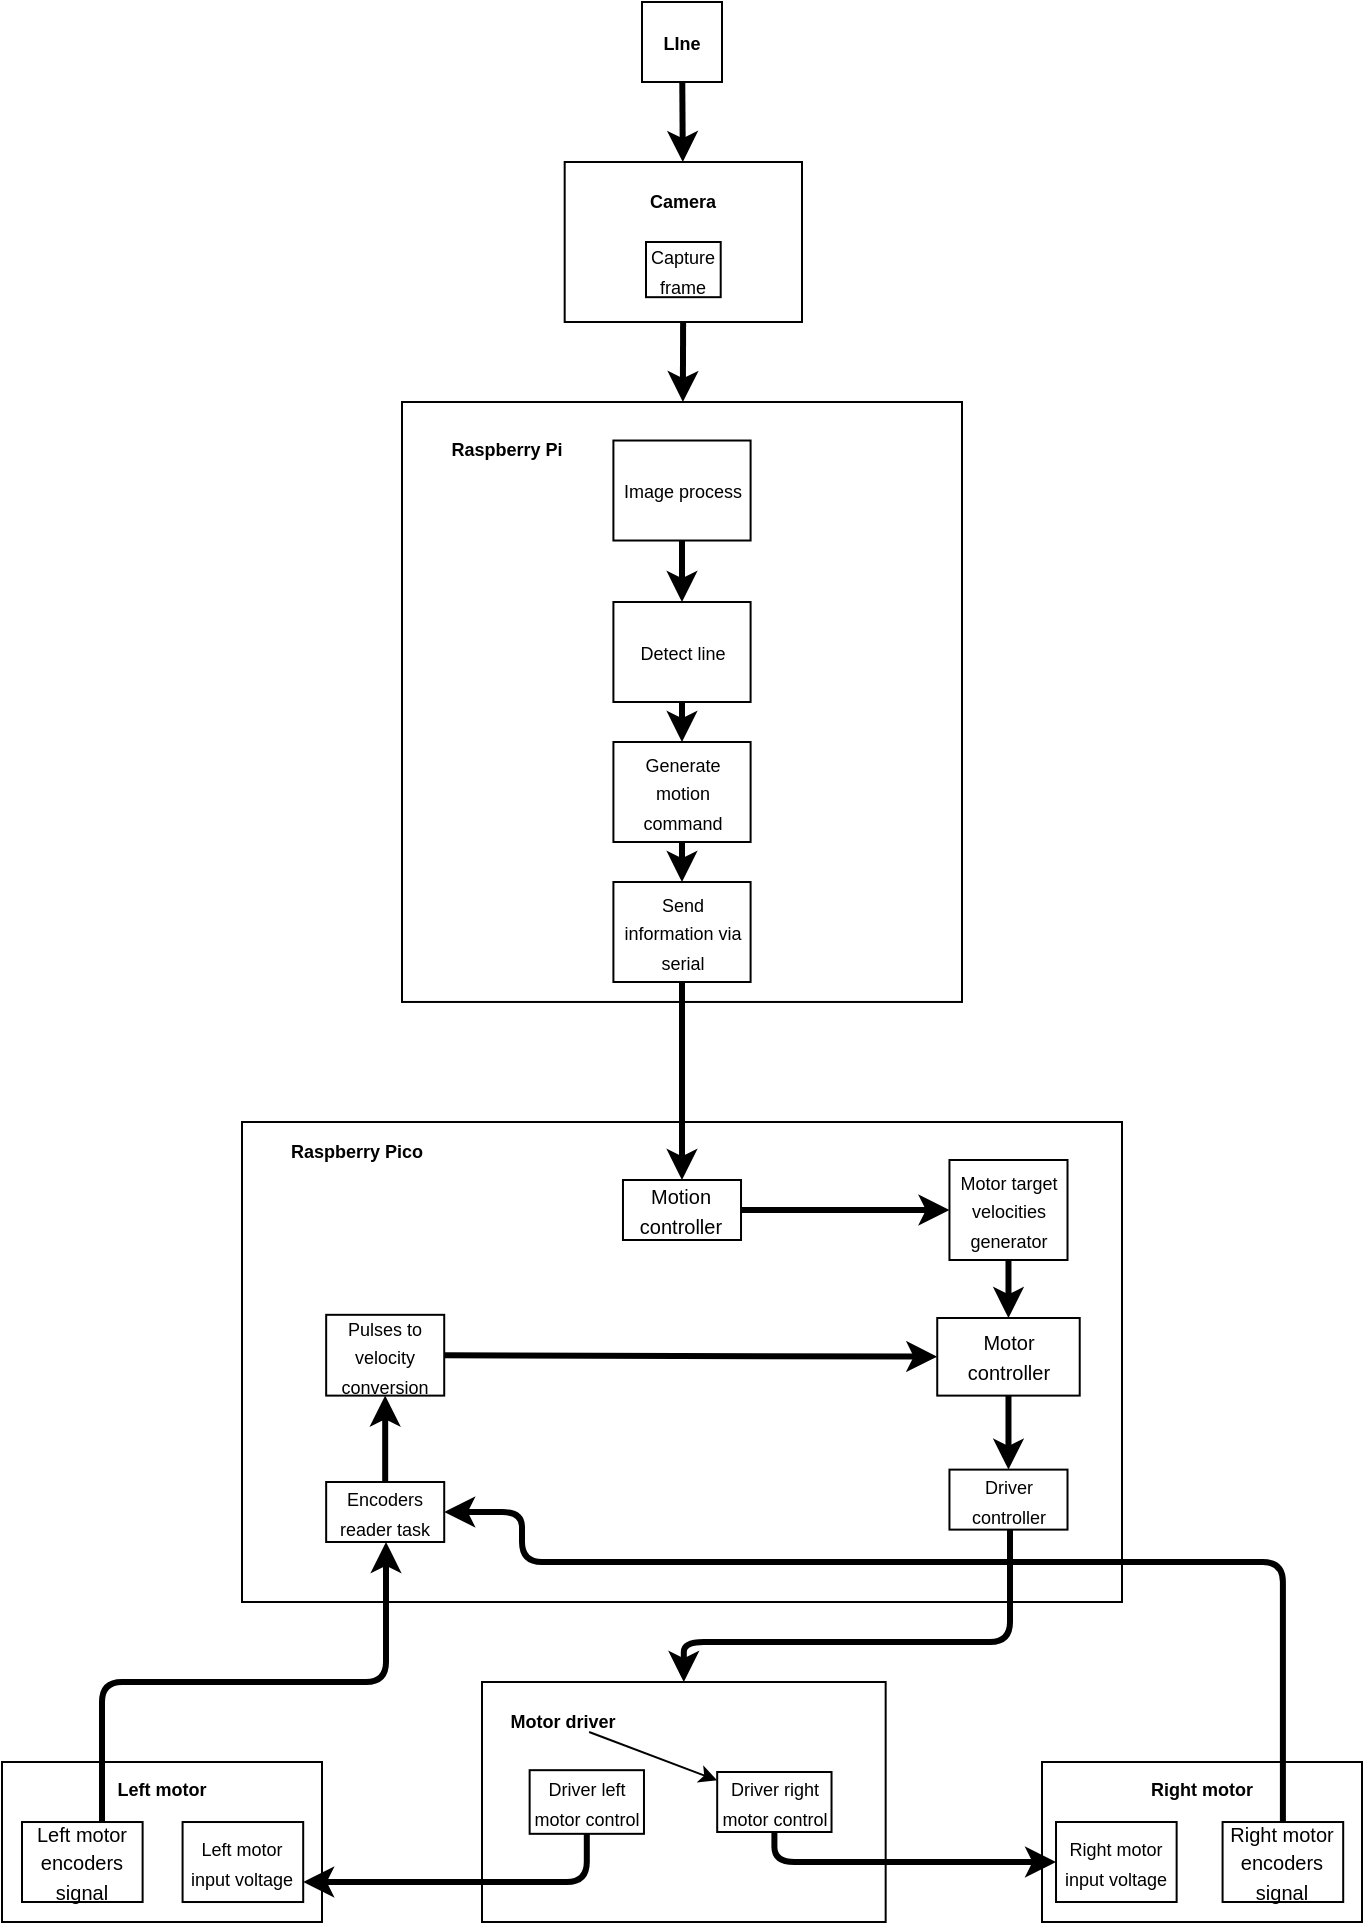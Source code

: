 <mxfile>
    <diagram id="l27_RHs7Inlry4CoIQ_y" name="Page-1">
        <mxGraphModel dx="437" dy="311" grid="1" gridSize="10" guides="1" tooltips="1" connect="1" arrows="1" fold="1" page="1" pageScale="1" pageWidth="850" pageHeight="1100" math="0" shadow="0">
            <root>
                <mxCell id="0"/>
                <mxCell id="1" parent="0"/>
                <mxCell id="187" value="" style="group" vertex="1" connectable="0" parent="1">
                    <mxGeometry x="180" y="600" width="440" height="240" as="geometry"/>
                </mxCell>
                <mxCell id="162" value="" style="whiteSpace=wrap;html=1;rounded=0;glass=0;sketch=0;strokeColor=#000000;fontSize=9;fontColor=#000000;fillColor=#FFFFFF;" parent="187" vertex="1">
                    <mxGeometry width="440.0" height="240" as="geometry"/>
                </mxCell>
                <mxCell id="99" value="&lt;font style=&quot;font-size: 9px;&quot; color=&quot;#000000&quot;&gt;Pulses to velocity conversion&lt;/font&gt;" style="text;strokeColor=#000000;align=center;fillColor=#FFFFFF;html=1;verticalAlign=middle;whiteSpace=wrap;rounded=0;glass=0;" parent="187" vertex="1">
                    <mxGeometry x="42.083" y="96.41" width="59.023" height="40.4" as="geometry"/>
                </mxCell>
                <mxCell id="100" value="&lt;font style=&quot;font-size: 9px;&quot; color=&quot;#000000&quot;&gt;Encoders reader task&lt;/font&gt;" style="text;strokeColor=#000000;align=center;fillColor=#FFFFFF;html=1;verticalAlign=middle;whiteSpace=wrap;rounded=0;glass=0;" parent="187" vertex="1">
                    <mxGeometry x="42.083" y="180.0" width="59.023" height="30" as="geometry"/>
                </mxCell>
                <mxCell id="95" value="&lt;font size=&quot;1&quot; color=&quot;#000000&quot;&gt;Motion controller&lt;/font&gt;" style="text;strokeColor=#000000;align=center;fillColor=#FFFFFF;html=1;verticalAlign=middle;whiteSpace=wrap;rounded=0;glass=0;" parent="187" vertex="1">
                    <mxGeometry x="190.484" y="29" width="59.023" height="30" as="geometry"/>
                </mxCell>
                <mxCell id="97" value="&lt;font style=&quot;font-size: 9px;&quot; color=&quot;#000000&quot;&gt;Motor target&lt;br&gt;velocities&lt;br&gt;generator&lt;br&gt;&lt;/font&gt;" style="text;strokeColor=#000000;align=center;fillColor=#FFFFFF;html=1;verticalAlign=middle;whiteSpace=wrap;rounded=0;glass=0;" parent="187" vertex="1">
                    <mxGeometry x="353.729" y="19" width="59.023" height="50" as="geometry"/>
                </mxCell>
                <mxCell id="98" value="&lt;font size=&quot;1&quot; color=&quot;#000000&quot;&gt;Motor controller&lt;/font&gt;" style="text;strokeColor=#000000;align=center;fillColor=#FFFFFF;html=1;verticalAlign=middle;whiteSpace=wrap;rounded=0;glass=0;" parent="187" vertex="1">
                    <mxGeometry x="347.621" y="98" width="71.238" height="38.81" as="geometry"/>
                </mxCell>
                <mxCell id="126" value="&lt;font style=&quot;font-size: 9px;&quot; color=&quot;#000000&quot;&gt;Driver controller&lt;/font&gt;" style="text;strokeColor=#000000;align=center;fillColor=#FFFFFF;html=1;verticalAlign=middle;whiteSpace=wrap;rounded=0;glass=0;" parent="187" vertex="1">
                    <mxGeometry x="353.729" y="173.81" width="59.023" height="30" as="geometry"/>
                </mxCell>
                <mxCell id="116" style="edgeStyle=none;html=1;strokeColor=#000000;strokeWidth=3;fontSize=9;fontColor=#000000;startArrow=none;startFill=0;endArrow=classic;endFill=1;" parent="187" source="100" target="99" edge="1">
                    <mxGeometry relative="1" as="geometry"/>
                </mxCell>
                <mxCell id="119" style="edgeStyle=none;html=1;strokeColor=#000000;strokeWidth=3;fontSize=9;fontColor=#000000;startArrow=none;startFill=0;endArrow=classic;endFill=1;" parent="187" source="99" target="98" edge="1">
                    <mxGeometry relative="1" as="geometry"/>
                </mxCell>
                <mxCell id="115" style="edgeStyle=none;html=1;strokeColor=#000000;strokeWidth=3;fontSize=9;fontColor=#000000;startArrow=none;startFill=0;endArrow=classic;endFill=1;" parent="187" source="97" target="98" edge="1">
                    <mxGeometry relative="1" as="geometry"/>
                </mxCell>
                <mxCell id="129" style="edgeStyle=none;html=1;strokeColor=#000000;strokeWidth=3;fontSize=9;fontColor=#000000;startArrow=none;startFill=0;endArrow=classic;endFill=1;exitX=0.5;exitY=1;exitDx=0;exitDy=0;entryX=0.5;entryY=0;entryDx=0;entryDy=0;" parent="187" source="98" target="126" edge="1">
                    <mxGeometry relative="1" as="geometry">
                        <mxPoint x="388.656" y="377.004" as="sourcePoint"/>
                        <mxPoint x="591.171" y="387.601" as="targetPoint"/>
                    </mxGeometry>
                </mxCell>
                <mxCell id="114" style="edgeStyle=none;html=1;strokeColor=#000000;strokeWidth=3;fontSize=9;fontColor=#000000;startArrow=none;startFill=0;endArrow=classic;endFill=1;" parent="187" source="95" target="97" edge="1">
                    <mxGeometry relative="1" as="geometry"/>
                </mxCell>
                <mxCell id="163" value="&lt;b&gt;Raspberry Pico&lt;/b&gt;" style="text;strokeColor=none;align=center;fillColor=none;html=1;verticalAlign=middle;whiteSpace=wrap;rounded=0;glass=0;sketch=0;fontSize=9;fontColor=#000000;" parent="187" vertex="1">
                    <mxGeometry x="20.952" y="10.48" width="73.333" height="8.52" as="geometry"/>
                </mxCell>
                <mxCell id="174" value="" style="whiteSpace=wrap;html=1;rounded=0;glass=0;sketch=0;strokeColor=#000000;fontSize=9;fontColor=#000000;fillColor=#FFFFFF;container=1;" parent="1" vertex="1">
                    <mxGeometry x="260" y="240" width="280" height="299.98" as="geometry">
                        <mxRectangle x="170" y="290" width="50" height="40" as="alternateBounds"/>
                    </mxGeometry>
                </mxCell>
                <mxCell id="169" value="&lt;font style=&quot;font-size: 9px;&quot; color=&quot;#000000&quot;&gt;Image process&lt;br&gt;&lt;/font&gt;" style="text;strokeColor=#000000;align=center;fillColor=#FFFFFF;html=1;verticalAlign=middle;whiteSpace=wrap;rounded=0;glass=0;" parent="174" vertex="1">
                    <mxGeometry x="105.706" y="19.26" width="68.588" height="50" as="geometry"/>
                </mxCell>
                <mxCell id="177" value="&lt;font style=&quot;font-size: 9px;&quot; color=&quot;#000000&quot;&gt;Detect line&lt;br&gt;&lt;/font&gt;" style="text;strokeColor=#000000;align=center;fillColor=#FFFFFF;html=1;verticalAlign=middle;whiteSpace=wrap;rounded=0;glass=0;" parent="174" vertex="1">
                    <mxGeometry x="105.706" y="100" width="68.588" height="50" as="geometry"/>
                </mxCell>
                <mxCell id="183" style="edgeStyle=none;html=1;strokeColor=#000000;strokeWidth=3;fontSize=9;fontColor=#000000;startArrow=classic;startFill=1;endArrow=none;endFill=0;" edge="1" parent="174" source="177" target="169">
                    <mxGeometry relative="1" as="geometry">
                        <mxPoint x="124.503" y="160.0" as="sourcePoint"/>
                        <mxPoint x="124.503" y="130.0" as="targetPoint"/>
                    </mxGeometry>
                </mxCell>
                <mxCell id="122" value="&lt;font style=&quot;font-size: 9px;&quot; color=&quot;#000000&quot;&gt;Generate motion command&lt;br&gt;&lt;/font&gt;" style="text;strokeColor=#000000;align=center;fillColor=#FFFFFF;html=1;verticalAlign=middle;whiteSpace=wrap;rounded=0;glass=0;" parent="174" vertex="1">
                    <mxGeometry x="105.709" y="170.0" width="68.588" height="50" as="geometry"/>
                </mxCell>
                <mxCell id="189" style="edgeStyle=none;html=1;strokeColor=#000000;strokeWidth=3;fontSize=9;fontColor=#000000;startArrow=classic;startFill=1;endArrow=none;endFill=0;" edge="1" parent="174" source="122" target="177">
                    <mxGeometry relative="1" as="geometry">
                        <Array as="points"/>
                        <mxPoint x="32.066" y="197.063" as="sourcePoint"/>
                        <mxPoint x="60.663" y="177.937" as="targetPoint"/>
                    </mxGeometry>
                </mxCell>
                <mxCell id="120" value="&lt;font style=&quot;font-size: 9px;&quot; color=&quot;#000000&quot;&gt;Send information via serial&lt;br&gt;&lt;/font&gt;" style="text;strokeColor=#000000;align=center;fillColor=#FFFFFF;html=1;verticalAlign=middle;whiteSpace=wrap;rounded=0;glass=0;" parent="174" vertex="1">
                    <mxGeometry x="105.706" y="240.0" width="68.588" height="50" as="geometry"/>
                </mxCell>
                <mxCell id="124" style="edgeStyle=none;html=1;strokeColor=#000000;strokeWidth=3;fontSize=9;fontColor=#000000;startArrow=classic;startFill=1;endArrow=none;endFill=0;" parent="174" source="120" target="122" edge="1">
                    <mxGeometry relative="1" as="geometry"/>
                </mxCell>
                <mxCell id="176" value="&lt;b&gt;Raspberry Pi&lt;/b&gt;" style="text;strokeColor=none;align=center;fillColor=none;html=1;verticalAlign=middle;whiteSpace=wrap;rounded=0;glass=0;sketch=0;fontSize=9;fontColor=#000000;" parent="174" vertex="1">
                    <mxGeometry x="11.59" y="19.26" width="81.346" height="8.52" as="geometry"/>
                </mxCell>
                <mxCell id="147" value="" style="group" parent="1" vertex="1" connectable="0">
                    <mxGeometry x="60" y="920" width="160" height="80" as="geometry"/>
                </mxCell>
                <mxCell id="146" value="" style="whiteSpace=wrap;html=1;rounded=0;glass=0;sketch=0;strokeColor=#000000;fontSize=9;fontColor=#000000;fillColor=#FFFFFF;" parent="147" vertex="1">
                    <mxGeometry width="160" height="80" as="geometry"/>
                </mxCell>
                <mxCell id="107" value="&lt;b&gt;Left motor&lt;/b&gt;" style="text;strokeColor=none;align=center;fillColor=none;html=1;verticalAlign=middle;whiteSpace=wrap;rounded=0;glass=0;sketch=0;fontSize=9;fontColor=#000000;" parent="147" vertex="1">
                    <mxGeometry x="47.88" y="10" width="64.231" height="7.57" as="geometry"/>
                </mxCell>
                <mxCell id="102" value="&lt;font size=&quot;1&quot; color=&quot;#000000&quot;&gt;Left motor encoders signal&lt;/font&gt;" style="text;strokeColor=#000000;align=center;fillColor=#FFFFFF;html=1;verticalAlign=middle;whiteSpace=wrap;rounded=0;glass=0;" parent="147" vertex="1">
                    <mxGeometry x="10.0" y="30.01" width="60.31" height="39.99" as="geometry"/>
                </mxCell>
                <mxCell id="93" value="&lt;font style=&quot;font-size: 9px;&quot; color=&quot;#000000&quot;&gt;Left motor input voltage&lt;/font&gt;" style="text;strokeColor=#000000;align=center;fillColor=#FFFFFF;html=1;verticalAlign=middle;whiteSpace=wrap;rounded=0;glass=0;" parent="147" vertex="1">
                    <mxGeometry x="90.29" y="30.01" width="60.31" height="40" as="geometry"/>
                </mxCell>
                <mxCell id="121" style="edgeStyle=none;html=1;strokeColor=#000000;strokeWidth=3;fontSize=9;fontColor=#000000;startArrow=classic;startFill=1;endArrow=none;endFill=0;" parent="1" source="170" target="168" edge="1">
                    <mxGeometry relative="1" as="geometry">
                        <Array as="points"/>
                        <mxPoint x="339.83" y="159.98" as="sourcePoint"/>
                        <mxPoint x="309.83" y="89.509" as="targetPoint"/>
                    </mxGeometry>
                </mxCell>
                <mxCell id="130" value="" style="whiteSpace=wrap;html=1;rounded=0;glass=0;sketch=0;strokeColor=#000000;fontSize=9;fontColor=#000000;fillColor=#FFFFFF;container=1;" parent="1" vertex="1">
                    <mxGeometry x="300" y="880" width="201.83" height="120" as="geometry"/>
                </mxCell>
                <mxCell id="133" value="&lt;b&gt;Motor driver&lt;/b&gt;" style="text;strokeColor=none;align=center;fillColor=none;html=1;verticalAlign=middle;whiteSpace=wrap;rounded=0;glass=0;sketch=0;fontSize=9;fontColor=#000000;" parent="130" vertex="1">
                    <mxGeometry x="11.738" y="15" width="57.168" height="10" as="geometry"/>
                </mxCell>
                <mxCell id="83" value="&lt;font style=&quot;font-size: 9px;&quot; color=&quot;#000000&quot;&gt;Driver right motor control&lt;/font&gt;" style="text;strokeColor=#000000;align=center;fillColor=#FFFFFF;html=1;verticalAlign=middle;whiteSpace=wrap;rounded=0;glass=0;" parent="130" vertex="1">
                    <mxGeometry x="117.594" y="45.0" width="57.168" height="30" as="geometry"/>
                </mxCell>
                <mxCell id="193" value="" style="edgeStyle=none;html=1;" edge="1" parent="130" source="133" target="83">
                    <mxGeometry relative="1" as="geometry"/>
                </mxCell>
                <mxCell id="81" value="&lt;font style=&quot;font-size: 9px;&quot; color=&quot;#000000&quot;&gt;Driver left motor control&lt;/font&gt;" style="text;strokeColor=#000000;align=center;fillColor=#FFFFFF;html=1;verticalAlign=middle;whiteSpace=wrap;rounded=0;glass=0;" parent="130" vertex="1">
                    <mxGeometry x="23.82" y="44.09" width="57.168" height="31.82" as="geometry"/>
                </mxCell>
                <mxCell id="148" value="" style="group" parent="1" vertex="1" connectable="0">
                    <mxGeometry x="580" y="920" width="160" height="80" as="geometry"/>
                </mxCell>
                <mxCell id="149" value="" style="whiteSpace=wrap;html=1;rounded=0;glass=0;sketch=0;strokeColor=#000000;fontSize=9;fontColor=#000000;fillColor=#FFFFFF;" parent="148" vertex="1">
                    <mxGeometry width="160" height="80" as="geometry"/>
                </mxCell>
                <mxCell id="150" value="&lt;b&gt;Right motor&lt;/b&gt;" style="text;strokeColor=none;align=center;fillColor=none;html=1;verticalAlign=middle;whiteSpace=wrap;rounded=0;glass=0;sketch=0;fontSize=9;fontColor=#000000;" parent="148" vertex="1">
                    <mxGeometry x="47.88" y="10" width="64.231" height="7.57" as="geometry"/>
                </mxCell>
                <mxCell id="151" value="&lt;font style=&quot;font-size: 9px;&quot; color=&quot;#000000&quot;&gt;Right motor input voltage&lt;/font&gt;" style="text;strokeColor=#000000;align=center;fillColor=#FFFFFF;html=1;verticalAlign=middle;whiteSpace=wrap;rounded=0;glass=0;" parent="148" vertex="1">
                    <mxGeometry x="7.01" y="30" width="60.31" height="40" as="geometry"/>
                </mxCell>
                <mxCell id="152" value="&lt;font size=&quot;1&quot; color=&quot;#000000&quot;&gt;Right motor encoders signal&lt;/font&gt;" style="text;strokeColor=#000000;align=center;fillColor=#FFFFFF;html=1;verticalAlign=middle;whiteSpace=wrap;rounded=0;glass=0;" parent="148" vertex="1">
                    <mxGeometry x="90.29" y="30.01" width="60.31" height="39.99" as="geometry"/>
                </mxCell>
                <mxCell id="153" style="edgeStyle=orthogonalEdgeStyle;html=1;fontSize=9;fontColor=#000000;startArrow=none;startFill=0;endArrow=classic;endFill=1;strokeColor=#000000;strokeWidth=3;" parent="1" source="83" target="151" edge="1">
                    <mxGeometry relative="1" as="geometry">
                        <Array as="points">
                            <mxPoint x="446" y="970"/>
                        </Array>
                        <mxPoint x="355" y="1024.1" as="sourcePoint"/>
                        <mxPoint x="432.01" y="990" as="targetPoint"/>
                    </mxGeometry>
                </mxCell>
                <mxCell id="154" style="edgeStyle=orthogonalEdgeStyle;html=1;fontSize=9;fontColor=#000000;startArrow=none;startFill=0;endArrow=classic;endFill=1;strokeColor=#000000;strokeWidth=3;" parent="1" source="81" target="93" edge="1">
                    <mxGeometry relative="1" as="geometry">
                        <Array as="points">
                            <mxPoint x="352" y="980"/>
                        </Array>
                        <mxPoint x="355" y="1010" as="sourcePoint"/>
                        <mxPoint x="432.01" y="1053.8" as="targetPoint"/>
                    </mxGeometry>
                </mxCell>
                <mxCell id="156" style="edgeStyle=orthogonalEdgeStyle;html=1;fontSize=9;fontColor=#000000;startArrow=none;startFill=0;endArrow=classic;endFill=1;strokeColor=#000000;strokeWidth=3;" parent="1" source="102" target="100" edge="1">
                    <mxGeometry relative="1" as="geometry">
                        <Array as="points">
                            <mxPoint x="110" y="880"/>
                            <mxPoint x="252" y="880"/>
                        </Array>
                        <mxPoint x="569.65" y="1130" as="sourcePoint"/>
                        <mxPoint x="646.66" y="1100" as="targetPoint"/>
                    </mxGeometry>
                </mxCell>
                <mxCell id="168" value="&lt;font style=&quot;font-size: 9px;&quot; color=&quot;#000000&quot;&gt;&lt;b&gt;LIne&lt;/b&gt;&lt;br&gt;&lt;/font&gt;" style="text;strokeColor=#000000;align=center;fillColor=#FFFFFF;html=1;verticalAlign=middle;whiteSpace=wrap;rounded=0;glass=0;" parent="1" vertex="1">
                    <mxGeometry x="380" y="40" width="40" height="40" as="geometry"/>
                </mxCell>
                <mxCell id="170" value="&lt;p style=&quot;line-height: 100%;&quot;&gt;&lt;b&gt;Camera&lt;/b&gt;&lt;/p&gt;" style="whiteSpace=wrap;html=1;rounded=0;glass=0;sketch=0;strokeColor=#000000;fontSize=9;fontColor=#000000;fillColor=#FFFFFF;container=1;align=center;verticalAlign=top;" parent="1" vertex="1">
                    <mxGeometry x="341.34" y="120" width="118.66" height="80" as="geometry">
                        <mxRectangle x="110.0" y="139.98" width="50" height="40" as="alternateBounds"/>
                    </mxGeometry>
                </mxCell>
                <mxCell id="171" value="&lt;font style=&quot;font-size: 9px;&quot; color=&quot;#000000&quot;&gt;Capture frame&lt;br&gt;&lt;/font&gt;" style="text;strokeColor=#000000;align=center;fillColor=#FFFFFF;html=1;verticalAlign=middle;whiteSpace=wrap;rounded=0;glass=0;" parent="170" vertex="1">
                    <mxGeometry x="40.659" y="40" width="37.351" height="27.59" as="geometry"/>
                </mxCell>
                <mxCell id="157" style="edgeStyle=orthogonalEdgeStyle;html=1;fontSize=9;fontColor=#000000;startArrow=none;startFill=0;endArrow=classic;endFill=1;strokeColor=#000000;strokeWidth=3;" parent="1" source="152" target="100" edge="1">
                    <mxGeometry relative="1" as="geometry">
                        <Array as="points">
                            <mxPoint x="700" y="820"/>
                            <mxPoint x="320" y="820"/>
                            <mxPoint x="320" y="795"/>
                        </Array>
                        <mxPoint x="588.94" y="1226" as="sourcePoint"/>
                        <mxPoint x="266.34" y="1070" as="targetPoint"/>
                    </mxGeometry>
                </mxCell>
                <mxCell id="160" value="" style="edgeStyle=orthogonalEdgeStyle;orthogonalLoop=1;jettySize=auto;html=1;endArrow=none;endFill=0;jumpSize=12;strokeWidth=3;endSize=6;startArrow=classic;startFill=1;strokeColor=#000000;" parent="1" source="130" target="126" edge="1">
                    <mxGeometry width="80" relative="1" as="geometry">
                        <mxPoint x="66.901" y="898.29" as="sourcePoint"/>
                        <mxPoint x="548" y="967.52" as="targetPoint"/>
                        <Array as="points">
                            <mxPoint x="401" y="860"/>
                            <mxPoint x="564" y="860"/>
                        </Array>
                    </mxGeometry>
                </mxCell>
                <mxCell id="125" style="edgeStyle=none;html=1;strokeColor=#000000;strokeWidth=3;fontSize=9;fontColor=#000000;startArrow=classic;startFill=1;endArrow=none;endFill=0;" parent="1" source="95" target="120" edge="1">
                    <mxGeometry relative="1" as="geometry">
                        <Array as="points"/>
                    </mxGeometry>
                </mxCell>
                <mxCell id="195" style="edgeStyle=none;html=1;strokeColor=#000000;strokeWidth=3;fontSize=9;fontColor=#000000;startArrow=classic;startFill=1;endArrow=none;endFill=0;" edge="1" parent="1" source="174" target="170">
                    <mxGeometry relative="1" as="geometry">
                        <mxPoint x="400.67" y="250.74" as="sourcePoint"/>
                        <mxPoint x="400.67" y="220" as="targetPoint"/>
                    </mxGeometry>
                </mxCell>
            </root>
        </mxGraphModel>
    </diagram>
</mxfile>